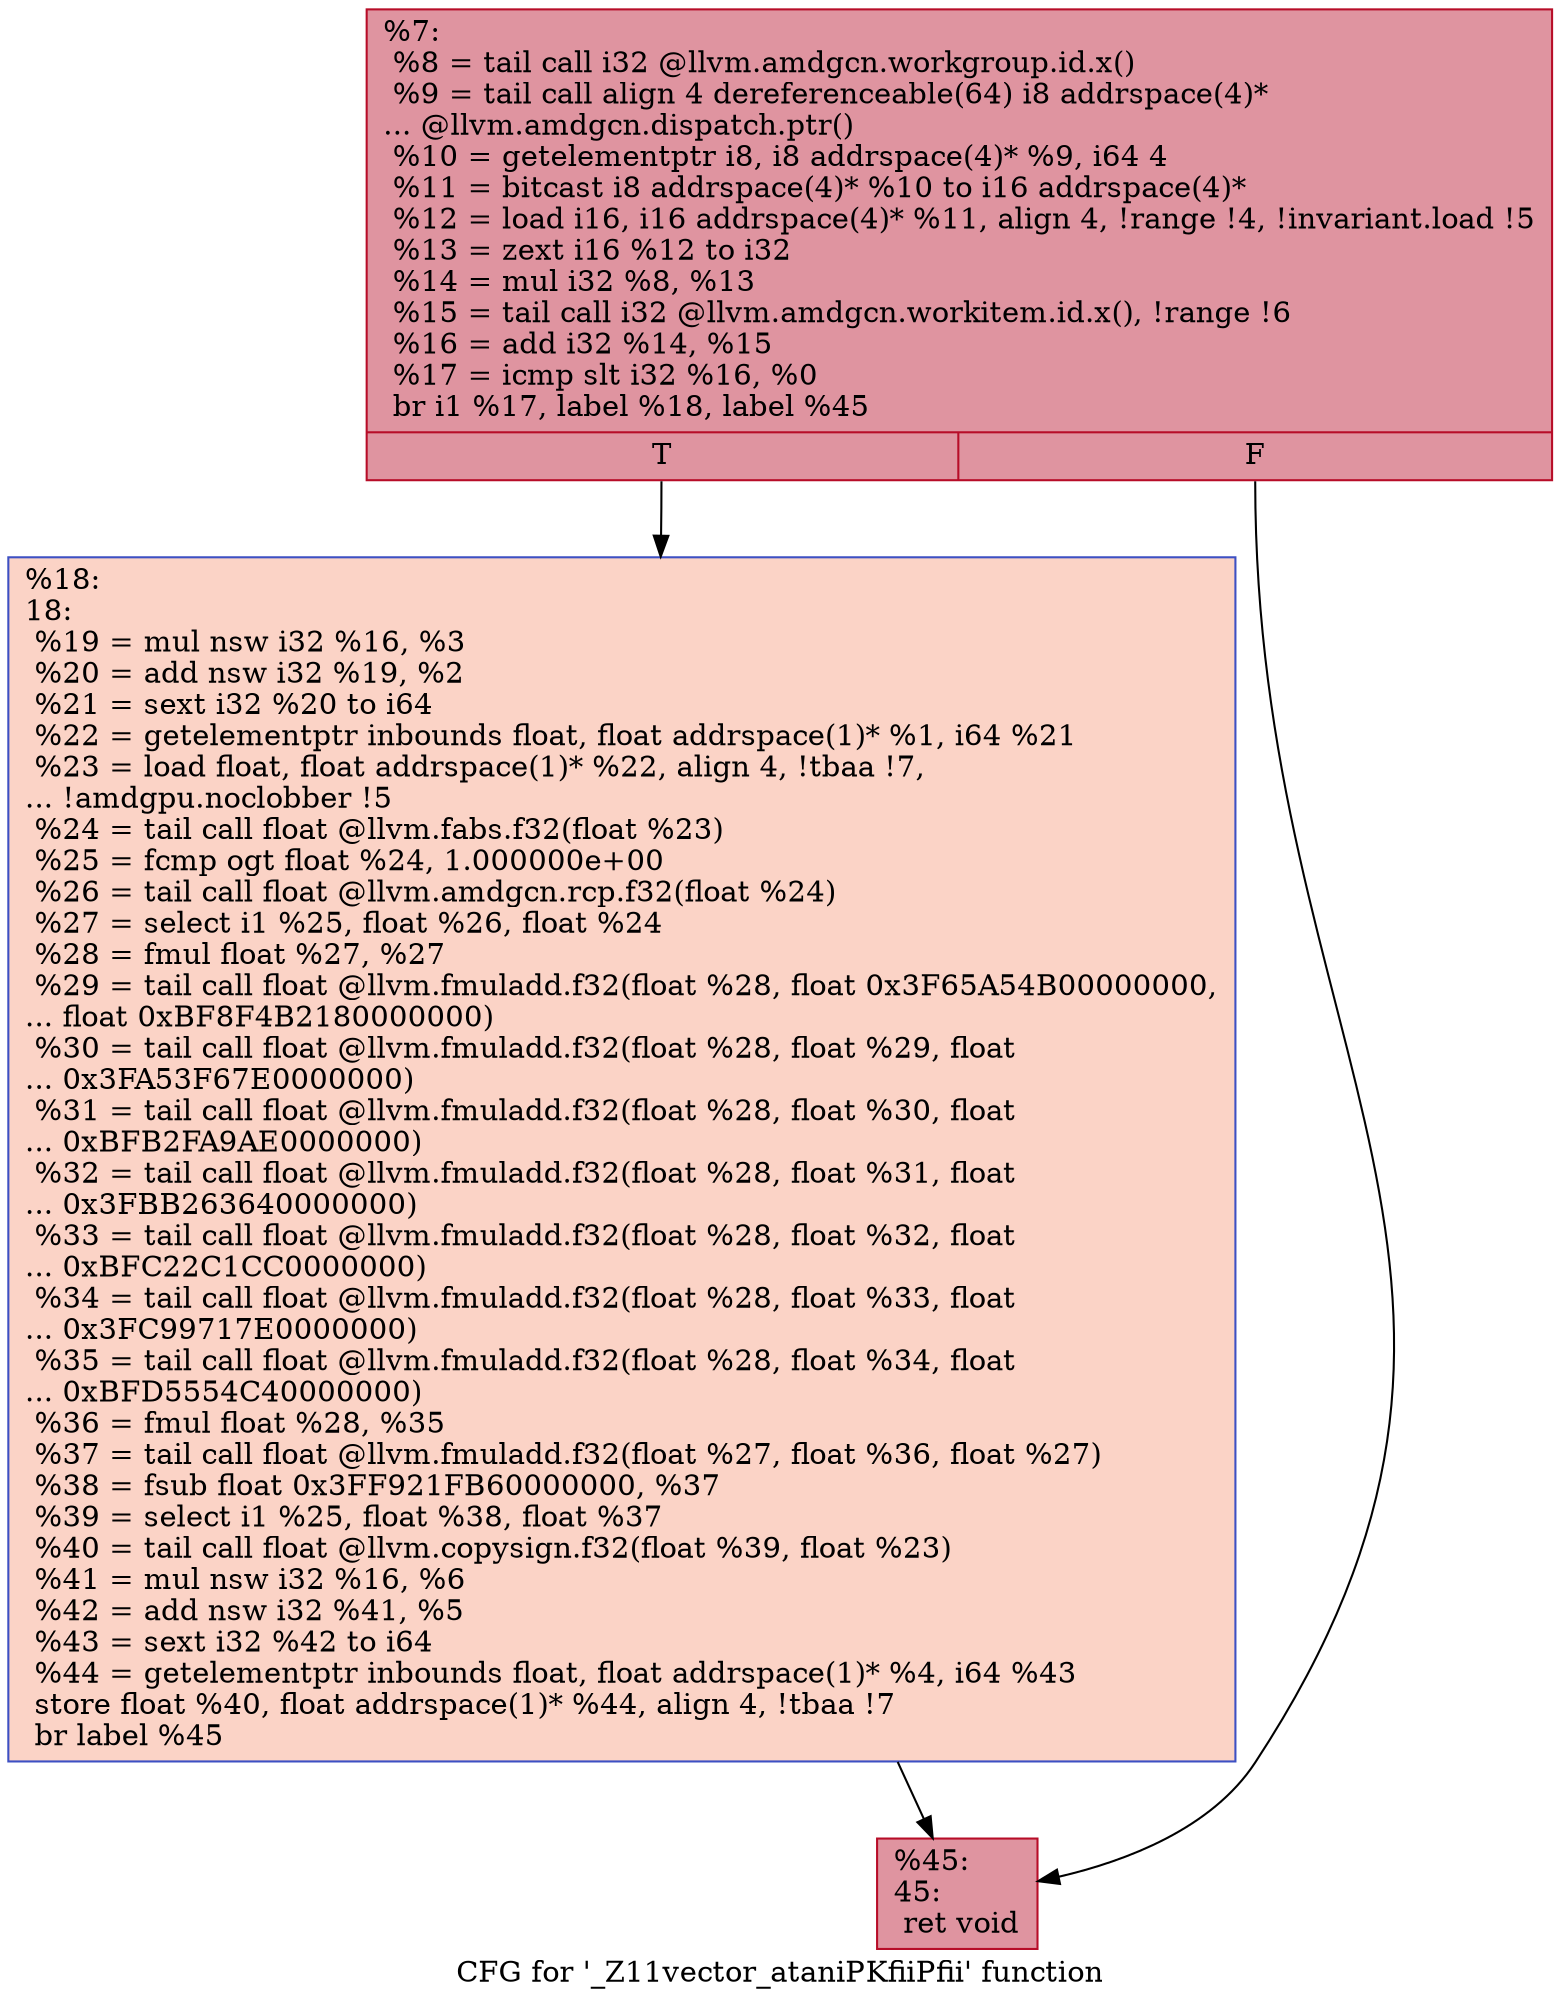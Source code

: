 digraph "CFG for '_Z11vector_ataniPKfiiPfii' function" {
	label="CFG for '_Z11vector_ataniPKfiiPfii' function";

	Node0x5c728b0 [shape=record,color="#b70d28ff", style=filled, fillcolor="#b70d2870",label="{%7:\l  %8 = tail call i32 @llvm.amdgcn.workgroup.id.x()\l  %9 = tail call align 4 dereferenceable(64) i8 addrspace(4)*\l... @llvm.amdgcn.dispatch.ptr()\l  %10 = getelementptr i8, i8 addrspace(4)* %9, i64 4\l  %11 = bitcast i8 addrspace(4)* %10 to i16 addrspace(4)*\l  %12 = load i16, i16 addrspace(4)* %11, align 4, !range !4, !invariant.load !5\l  %13 = zext i16 %12 to i32\l  %14 = mul i32 %8, %13\l  %15 = tail call i32 @llvm.amdgcn.workitem.id.x(), !range !6\l  %16 = add i32 %14, %15\l  %17 = icmp slt i32 %16, %0\l  br i1 %17, label %18, label %45\l|{<s0>T|<s1>F}}"];
	Node0x5c728b0:s0 -> Node0x5c747e0;
	Node0x5c728b0:s1 -> Node0x5c74870;
	Node0x5c747e0 [shape=record,color="#3d50c3ff", style=filled, fillcolor="#f59c7d70",label="{%18:\l18:                                               \l  %19 = mul nsw i32 %16, %3\l  %20 = add nsw i32 %19, %2\l  %21 = sext i32 %20 to i64\l  %22 = getelementptr inbounds float, float addrspace(1)* %1, i64 %21\l  %23 = load float, float addrspace(1)* %22, align 4, !tbaa !7,\l... !amdgpu.noclobber !5\l  %24 = tail call float @llvm.fabs.f32(float %23)\l  %25 = fcmp ogt float %24, 1.000000e+00\l  %26 = tail call float @llvm.amdgcn.rcp.f32(float %24)\l  %27 = select i1 %25, float %26, float %24\l  %28 = fmul float %27, %27\l  %29 = tail call float @llvm.fmuladd.f32(float %28, float 0x3F65A54B00000000,\l... float 0xBF8F4B2180000000)\l  %30 = tail call float @llvm.fmuladd.f32(float %28, float %29, float\l... 0x3FA53F67E0000000)\l  %31 = tail call float @llvm.fmuladd.f32(float %28, float %30, float\l... 0xBFB2FA9AE0000000)\l  %32 = tail call float @llvm.fmuladd.f32(float %28, float %31, float\l... 0x3FBB263640000000)\l  %33 = tail call float @llvm.fmuladd.f32(float %28, float %32, float\l... 0xBFC22C1CC0000000)\l  %34 = tail call float @llvm.fmuladd.f32(float %28, float %33, float\l... 0x3FC99717E0000000)\l  %35 = tail call float @llvm.fmuladd.f32(float %28, float %34, float\l... 0xBFD5554C40000000)\l  %36 = fmul float %28, %35\l  %37 = tail call float @llvm.fmuladd.f32(float %27, float %36, float %27)\l  %38 = fsub float 0x3FF921FB60000000, %37\l  %39 = select i1 %25, float %38, float %37\l  %40 = tail call float @llvm.copysign.f32(float %39, float %23)\l  %41 = mul nsw i32 %16, %6\l  %42 = add nsw i32 %41, %5\l  %43 = sext i32 %42 to i64\l  %44 = getelementptr inbounds float, float addrspace(1)* %4, i64 %43\l  store float %40, float addrspace(1)* %44, align 4, !tbaa !7\l  br label %45\l}"];
	Node0x5c747e0 -> Node0x5c74870;
	Node0x5c74870 [shape=record,color="#b70d28ff", style=filled, fillcolor="#b70d2870",label="{%45:\l45:                                               \l  ret void\l}"];
}
